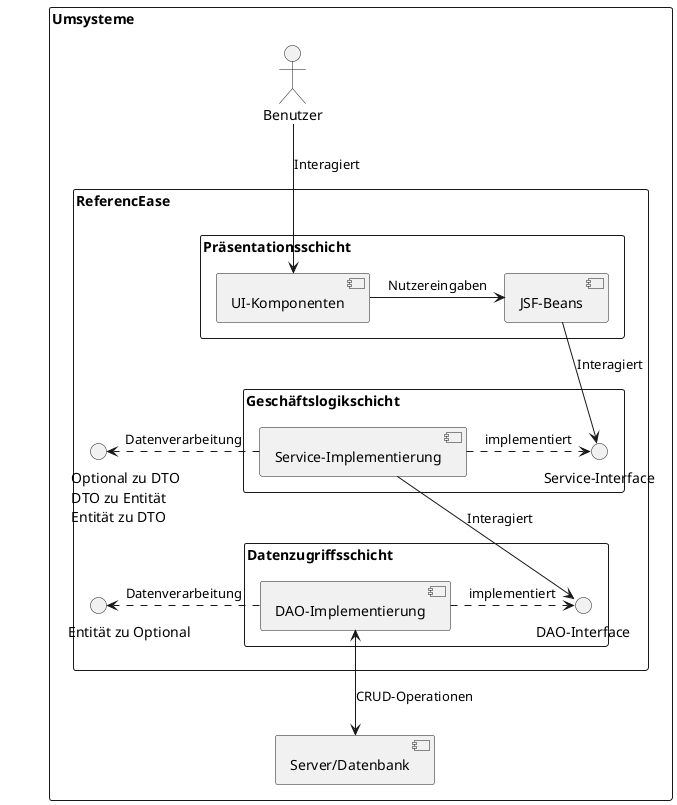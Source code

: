 @startuml

skinparam packageStyle rect
skinparam packageTitleAlignment left
skinparam componentTitleAlignment left
package Umsysteme {
component "Server/Datenbank" as DB
actor "Benutzer" as User



package "ReferencEase" {
  () "                 Entität zu Optional" as Entity
  () "                Optional zu DTO \n                DTO zu Entität \n                Entität zu DTO" as DTO



  package "Präsentationsschicht" {
    [UI-Komponenten] as UI
    [JSF-Beans] as Beans
  }

  package "Geschäftslogikschicht" {
    interface "Service-Interface" as ServiceInterface
    [Service-Implementierung] as ServiceImpl
  }

    package "Datenzugriffsschicht" {
      interface "DAO-Interface" as DAOInterface
      [DAO-Implementierung] as DAOImpl
    }
'

'
  User --> UI : Interagiert
  UI -r-> Beans : Nutzereingaben
  Beans -d-> ServiceInterface : Interagiert
  ServiceInterface <.l. ServiceImpl : implementiert
  ServiceImpl .r.> DTO : Datenverarbeitung



  ServiceImpl --> DAOInterface : Interagiert
  DAOImpl .r.> DAOInterface : implementiert
  DAOImpl .r.> Entity : Datenverarbeitung
  DAOImpl <--> DB : CRUD-Operationen
}
}


@enduml
